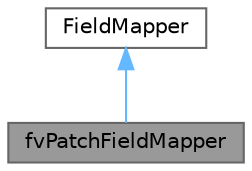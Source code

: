 digraph "fvPatchFieldMapper"
{
 // LATEX_PDF_SIZE
  bgcolor="transparent";
  edge [fontname=Helvetica,fontsize=10,labelfontname=Helvetica,labelfontsize=10];
  node [fontname=Helvetica,fontsize=10,shape=box,height=0.2,width=0.4];
  Node1 [id="Node000001",label="fvPatchFieldMapper",height=0.2,width=0.4,color="gray40", fillcolor="grey60", style="filled", fontcolor="black",tooltip="A FieldMapper for finite-volume patch fields."];
  Node2 -> Node1 [id="edge1_Node000001_Node000002",dir="back",color="steelblue1",style="solid",tooltip=" "];
  Node2 [id="Node000002",label="FieldMapper",height=0.2,width=0.4,color="gray40", fillcolor="white", style="filled",URL="$classFoam_1_1FieldMapper.html",tooltip="Abstract base class to hold the Field mapping addressing and weights."];
}
